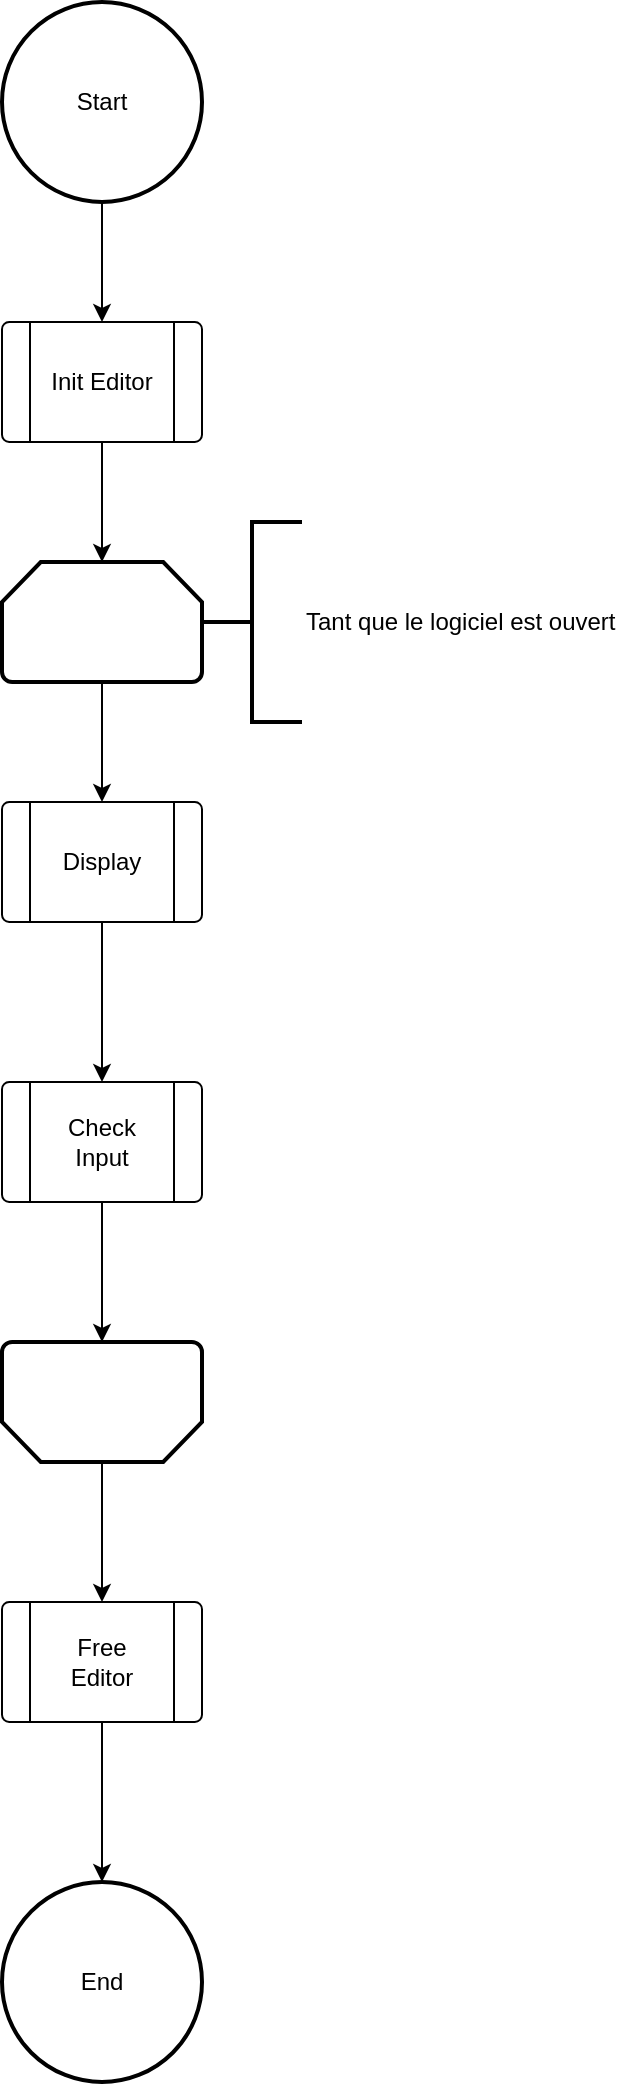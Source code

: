 <mxfile version="14.6.13" type="github">
  <diagram id="C5RBs43oDa-KdzZeNtuy" name="Page-1">
    <mxGraphModel dx="1422" dy="751" grid="1" gridSize="10" guides="1" tooltips="1" connect="1" arrows="1" fold="1" page="1" pageScale="1" pageWidth="827" pageHeight="1169" math="0" shadow="0">
      <root>
        <mxCell id="WIyWlLk6GJQsqaUBKTNV-0" />
        <mxCell id="WIyWlLk6GJQsqaUBKTNV-1" parent="WIyWlLk6GJQsqaUBKTNV-0" />
        <mxCell id="4DiWNG6A0kZ1Glg3Uss4-3" style="edgeStyle=orthogonalEdgeStyle;rounded=0;orthogonalLoop=1;jettySize=auto;html=1;exitX=0.5;exitY=1;exitDx=0;exitDy=0;exitPerimeter=0;entryX=0.5;entryY=0;entryDx=0;entryDy=0;" edge="1" parent="WIyWlLk6GJQsqaUBKTNV-1" source="4DiWNG6A0kZ1Glg3Uss4-0" target="4DiWNG6A0kZ1Glg3Uss4-2">
          <mxGeometry relative="1" as="geometry" />
        </mxCell>
        <mxCell id="4DiWNG6A0kZ1Glg3Uss4-0" value="Start" style="strokeWidth=2;html=1;shape=mxgraph.flowchart.start_2;whiteSpace=wrap;" vertex="1" parent="WIyWlLk6GJQsqaUBKTNV-1">
          <mxGeometry x="80" y="40" width="100" height="100" as="geometry" />
        </mxCell>
        <mxCell id="4DiWNG6A0kZ1Glg3Uss4-1" value="" style="verticalLabelPosition=bottom;verticalAlign=top;html=1;shape=process;whiteSpace=wrap;rounded=1;size=0.14;arcSize=6;" vertex="1" parent="WIyWlLk6GJQsqaUBKTNV-1">
          <mxGeometry x="80" y="200" width="100" height="60" as="geometry" />
        </mxCell>
        <mxCell id="4DiWNG6A0kZ1Glg3Uss4-5" style="edgeStyle=orthogonalEdgeStyle;rounded=0;orthogonalLoop=1;jettySize=auto;html=1;exitX=0.5;exitY=1;exitDx=0;exitDy=0;entryX=0.5;entryY=0;entryDx=0;entryDy=0;entryPerimeter=0;" edge="1" parent="WIyWlLk6GJQsqaUBKTNV-1" source="4DiWNG6A0kZ1Glg3Uss4-2" target="4DiWNG6A0kZ1Glg3Uss4-4">
          <mxGeometry relative="1" as="geometry" />
        </mxCell>
        <mxCell id="4DiWNG6A0kZ1Glg3Uss4-2" value="Init Editor" style="text;html=1;strokeColor=none;fillColor=none;align=center;verticalAlign=middle;whiteSpace=wrap;rounded=0;" vertex="1" parent="WIyWlLk6GJQsqaUBKTNV-1">
          <mxGeometry x="100" y="200" width="60" height="60" as="geometry" />
        </mxCell>
        <mxCell id="4DiWNG6A0kZ1Glg3Uss4-12" style="edgeStyle=orthogonalEdgeStyle;rounded=0;orthogonalLoop=1;jettySize=auto;html=1;exitX=0.5;exitY=1;exitDx=0;exitDy=0;exitPerimeter=0;entryX=0.5;entryY=0;entryDx=0;entryDy=0;" edge="1" parent="WIyWlLk6GJQsqaUBKTNV-1" source="4DiWNG6A0kZ1Glg3Uss4-4" target="4DiWNG6A0kZ1Glg3Uss4-8">
          <mxGeometry relative="1" as="geometry" />
        </mxCell>
        <mxCell id="4DiWNG6A0kZ1Glg3Uss4-4" value="" style="strokeWidth=2;html=1;shape=mxgraph.flowchart.loop_limit;whiteSpace=wrap;" vertex="1" parent="WIyWlLk6GJQsqaUBKTNV-1">
          <mxGeometry x="80" y="320" width="100" height="60" as="geometry" />
        </mxCell>
        <mxCell id="4DiWNG6A0kZ1Glg3Uss4-6" value="Tant que le logiciel est ouvert" style="strokeWidth=2;html=1;shape=mxgraph.flowchart.annotation_2;align=left;labelPosition=right;pointerEvents=1;" vertex="1" parent="WIyWlLk6GJQsqaUBKTNV-1">
          <mxGeometry x="180" y="300" width="50" height="100" as="geometry" />
        </mxCell>
        <mxCell id="4DiWNG6A0kZ1Glg3Uss4-7" value="" style="verticalLabelPosition=bottom;verticalAlign=top;html=1;shape=process;whiteSpace=wrap;rounded=1;size=0.14;arcSize=6;" vertex="1" parent="WIyWlLk6GJQsqaUBKTNV-1">
          <mxGeometry x="80" y="440" width="100" height="60" as="geometry" />
        </mxCell>
        <mxCell id="4DiWNG6A0kZ1Glg3Uss4-13" style="edgeStyle=orthogonalEdgeStyle;rounded=0;orthogonalLoop=1;jettySize=auto;html=1;exitX=0.5;exitY=1;exitDx=0;exitDy=0;entryX=0.5;entryY=0;entryDx=0;entryDy=0;" edge="1" parent="WIyWlLk6GJQsqaUBKTNV-1" source="4DiWNG6A0kZ1Glg3Uss4-8" target="4DiWNG6A0kZ1Glg3Uss4-10">
          <mxGeometry relative="1" as="geometry" />
        </mxCell>
        <mxCell id="4DiWNG6A0kZ1Glg3Uss4-8" value="Display" style="text;html=1;strokeColor=none;fillColor=none;align=center;verticalAlign=middle;whiteSpace=wrap;rounded=0;" vertex="1" parent="WIyWlLk6GJQsqaUBKTNV-1">
          <mxGeometry x="100" y="440" width="60" height="60" as="geometry" />
        </mxCell>
        <mxCell id="4DiWNG6A0kZ1Glg3Uss4-9" value="" style="verticalLabelPosition=bottom;verticalAlign=top;html=1;shape=process;whiteSpace=wrap;rounded=1;size=0.14;arcSize=6;" vertex="1" parent="WIyWlLk6GJQsqaUBKTNV-1">
          <mxGeometry x="80" y="580" width="100" height="60" as="geometry" />
        </mxCell>
        <mxCell id="4DiWNG6A0kZ1Glg3Uss4-14" style="edgeStyle=orthogonalEdgeStyle;rounded=0;orthogonalLoop=1;jettySize=auto;html=1;exitX=0.5;exitY=1;exitDx=0;exitDy=0;entryX=0.5;entryY=1;entryDx=0;entryDy=0;entryPerimeter=0;" edge="1" parent="WIyWlLk6GJQsqaUBKTNV-1" source="4DiWNG6A0kZ1Glg3Uss4-10" target="4DiWNG6A0kZ1Glg3Uss4-11">
          <mxGeometry relative="1" as="geometry" />
        </mxCell>
        <mxCell id="4DiWNG6A0kZ1Glg3Uss4-10" value="Check Input" style="text;html=1;strokeColor=none;fillColor=none;align=center;verticalAlign=middle;whiteSpace=wrap;rounded=0;" vertex="1" parent="WIyWlLk6GJQsqaUBKTNV-1">
          <mxGeometry x="100" y="580" width="60" height="60" as="geometry" />
        </mxCell>
        <mxCell id="4DiWNG6A0kZ1Glg3Uss4-17" style="edgeStyle=orthogonalEdgeStyle;rounded=0;orthogonalLoop=1;jettySize=auto;html=1;exitX=0.5;exitY=0;exitDx=0;exitDy=0;exitPerimeter=0;entryX=0.5;entryY=0;entryDx=0;entryDy=0;" edge="1" parent="WIyWlLk6GJQsqaUBKTNV-1" source="4DiWNG6A0kZ1Glg3Uss4-11" target="4DiWNG6A0kZ1Glg3Uss4-16">
          <mxGeometry relative="1" as="geometry" />
        </mxCell>
        <mxCell id="4DiWNG6A0kZ1Glg3Uss4-11" value="" style="strokeWidth=2;html=1;shape=mxgraph.flowchart.loop_limit;whiteSpace=wrap;rotation=-180;" vertex="1" parent="WIyWlLk6GJQsqaUBKTNV-1">
          <mxGeometry x="80" y="710" width="100" height="60" as="geometry" />
        </mxCell>
        <mxCell id="4DiWNG6A0kZ1Glg3Uss4-15" value="" style="verticalLabelPosition=bottom;verticalAlign=top;html=1;shape=process;whiteSpace=wrap;rounded=1;size=0.14;arcSize=6;" vertex="1" parent="WIyWlLk6GJQsqaUBKTNV-1">
          <mxGeometry x="80" y="840" width="100" height="60" as="geometry" />
        </mxCell>
        <mxCell id="4DiWNG6A0kZ1Glg3Uss4-19" style="edgeStyle=orthogonalEdgeStyle;rounded=0;orthogonalLoop=1;jettySize=auto;html=1;exitX=0.5;exitY=1;exitDx=0;exitDy=0;" edge="1" parent="WIyWlLk6GJQsqaUBKTNV-1" source="4DiWNG6A0kZ1Glg3Uss4-16" target="4DiWNG6A0kZ1Glg3Uss4-18">
          <mxGeometry relative="1" as="geometry" />
        </mxCell>
        <mxCell id="4DiWNG6A0kZ1Glg3Uss4-16" value="Free Editor" style="text;html=1;strokeColor=none;fillColor=none;align=center;verticalAlign=middle;whiteSpace=wrap;rounded=0;" vertex="1" parent="WIyWlLk6GJQsqaUBKTNV-1">
          <mxGeometry x="100" y="840" width="60" height="60" as="geometry" />
        </mxCell>
        <mxCell id="4DiWNG6A0kZ1Glg3Uss4-18" value="End" style="strokeWidth=2;html=1;shape=mxgraph.flowchart.start_2;whiteSpace=wrap;" vertex="1" parent="WIyWlLk6GJQsqaUBKTNV-1">
          <mxGeometry x="80" y="980" width="100" height="100" as="geometry" />
        </mxCell>
      </root>
    </mxGraphModel>
  </diagram>
</mxfile>
